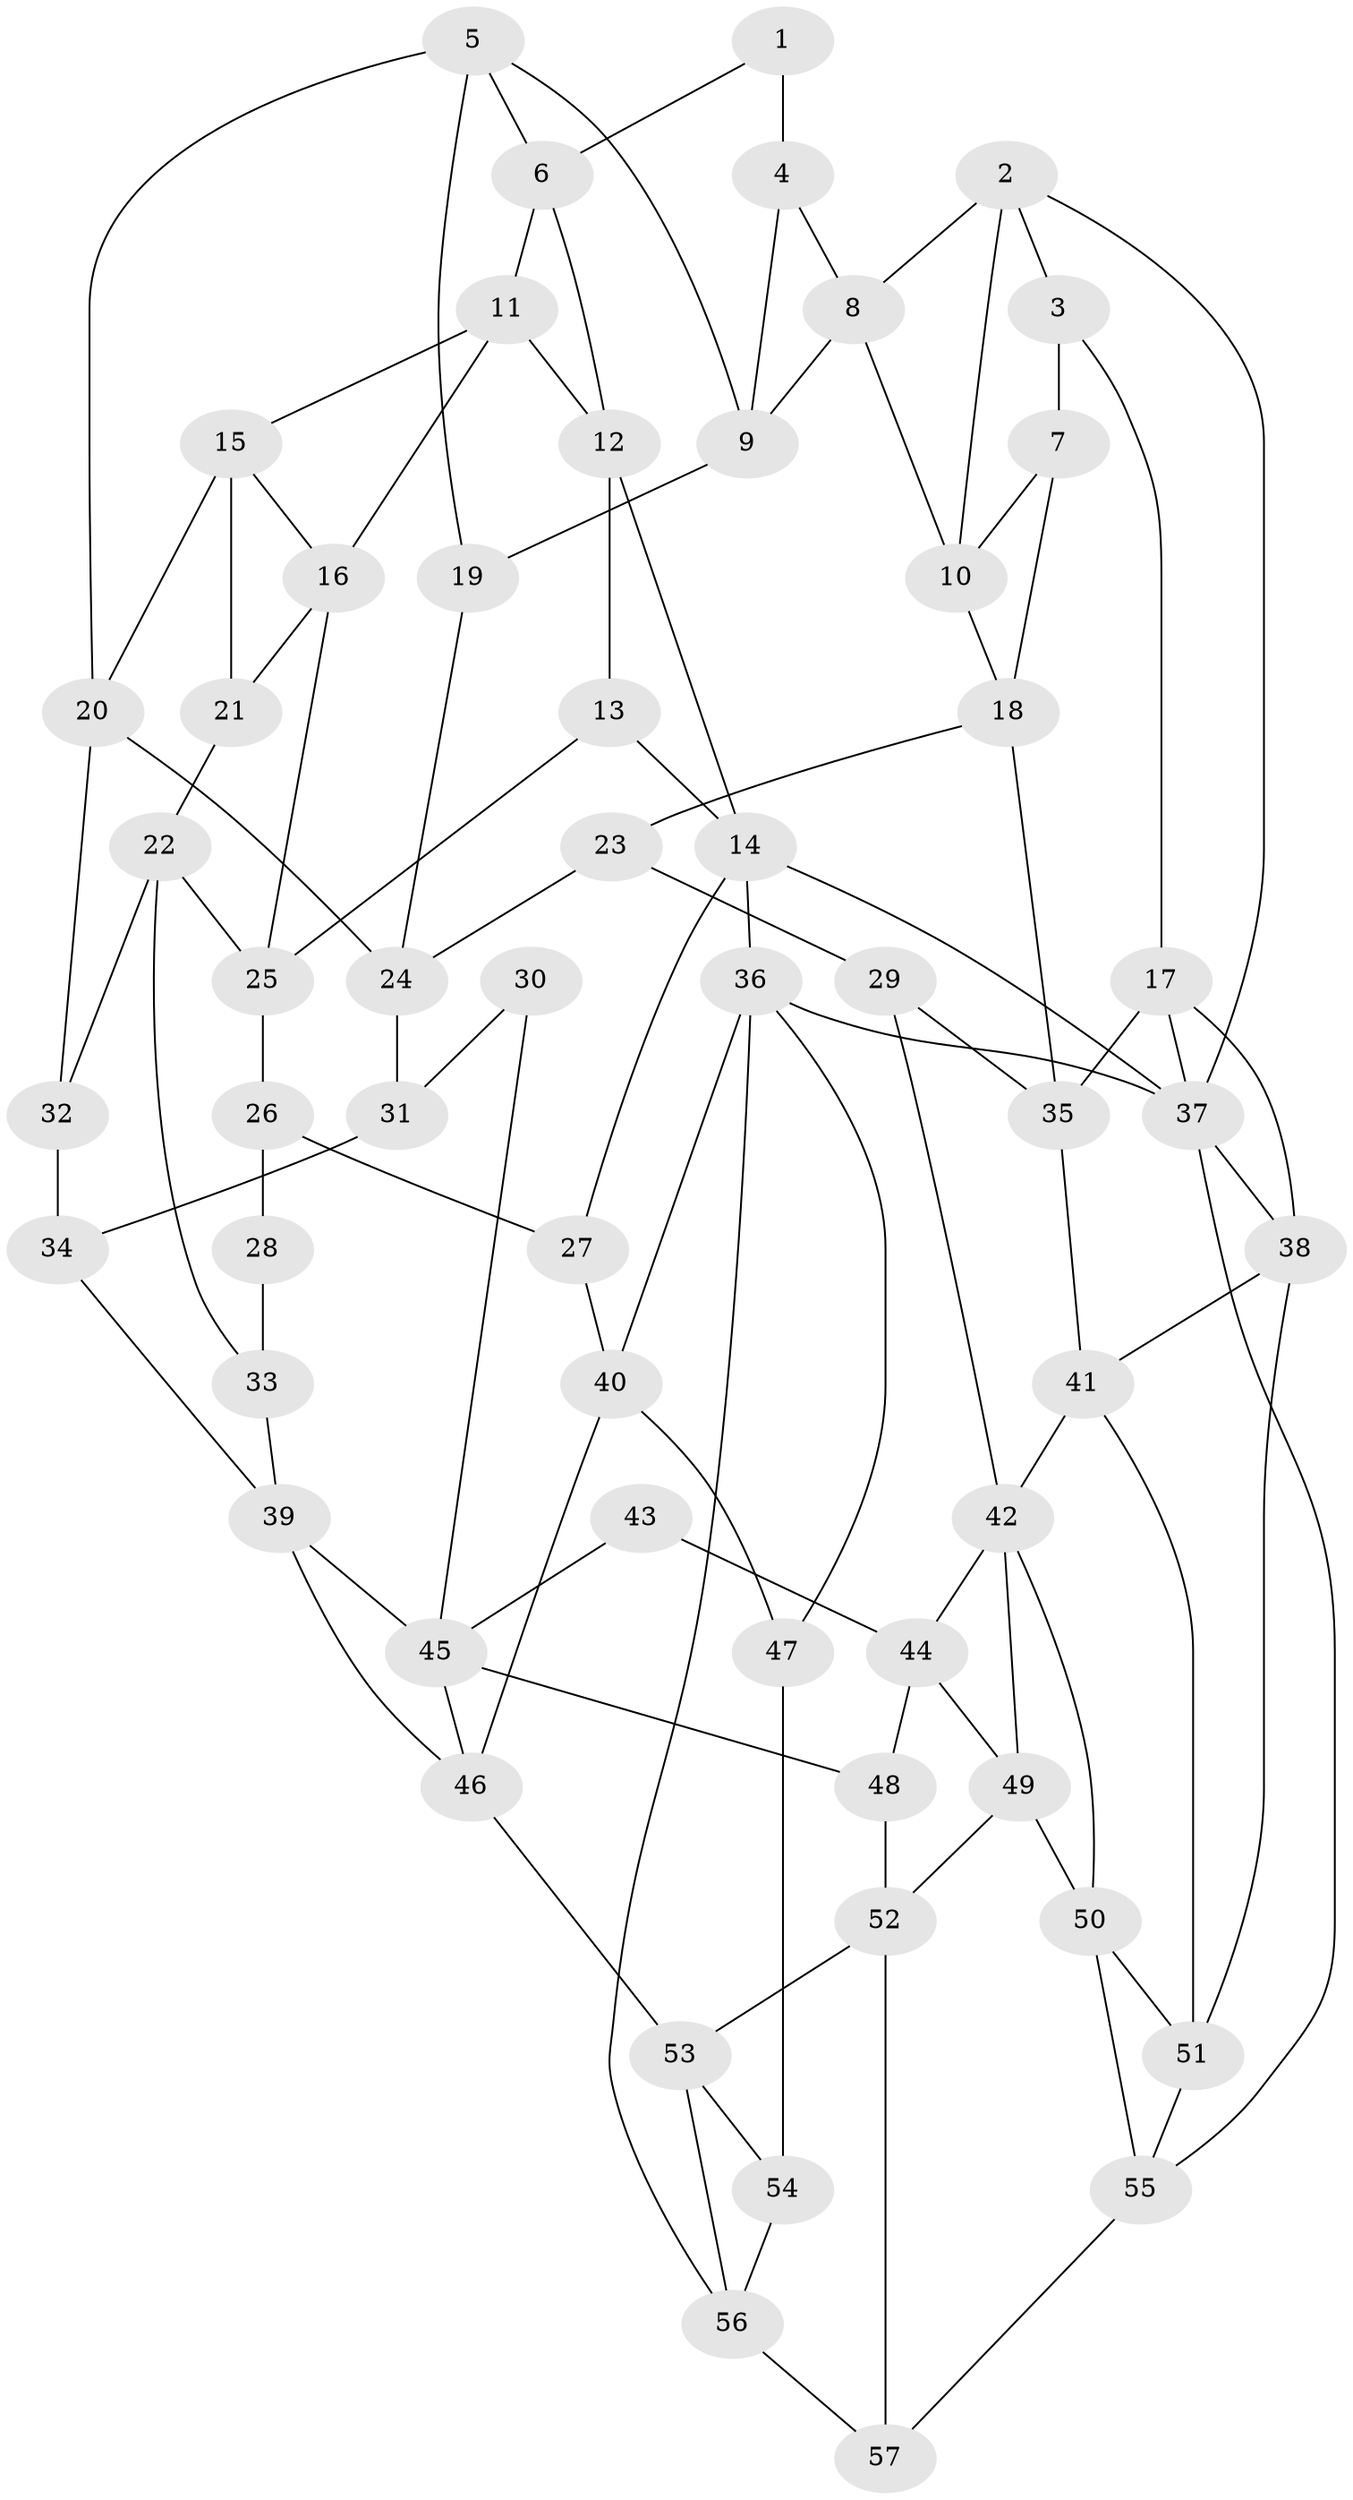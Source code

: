 // original degree distribution, {3: 0.02631578947368421, 5: 0.5, 6: 0.23684210526315788, 4: 0.23684210526315788}
// Generated by graph-tools (version 1.1) at 2025/27/03/09/25 03:27:12]
// undirected, 57 vertices, 104 edges
graph export_dot {
graph [start="1"]
  node [color=gray90,style=filled];
  1;
  2;
  3;
  4;
  5;
  6;
  7;
  8;
  9;
  10;
  11;
  12;
  13;
  14;
  15;
  16;
  17;
  18;
  19;
  20;
  21;
  22;
  23;
  24;
  25;
  26;
  27;
  28;
  29;
  30;
  31;
  32;
  33;
  34;
  35;
  36;
  37;
  38;
  39;
  40;
  41;
  42;
  43;
  44;
  45;
  46;
  47;
  48;
  49;
  50;
  51;
  52;
  53;
  54;
  55;
  56;
  57;
  1 -- 4 [weight=2.0];
  1 -- 6 [weight=1.0];
  2 -- 3 [weight=1.0];
  2 -- 8 [weight=1.0];
  2 -- 10 [weight=1.0];
  2 -- 37 [weight=1.0];
  3 -- 7 [weight=2.0];
  3 -- 17 [weight=1.0];
  4 -- 8 [weight=1.0];
  4 -- 9 [weight=1.0];
  5 -- 6 [weight=1.0];
  5 -- 9 [weight=1.0];
  5 -- 19 [weight=1.0];
  5 -- 20 [weight=1.0];
  6 -- 11 [weight=1.0];
  6 -- 12 [weight=1.0];
  7 -- 10 [weight=1.0];
  7 -- 18 [weight=1.0];
  8 -- 9 [weight=1.0];
  8 -- 10 [weight=1.0];
  9 -- 19 [weight=1.0];
  10 -- 18 [weight=1.0];
  11 -- 12 [weight=1.0];
  11 -- 15 [weight=1.0];
  11 -- 16 [weight=1.0];
  12 -- 13 [weight=1.0];
  12 -- 14 [weight=1.0];
  13 -- 14 [weight=1.0];
  13 -- 25 [weight=1.0];
  14 -- 27 [weight=1.0];
  14 -- 36 [weight=1.0];
  14 -- 37 [weight=1.0];
  15 -- 16 [weight=1.0];
  15 -- 20 [weight=1.0];
  15 -- 21 [weight=1.0];
  16 -- 21 [weight=1.0];
  16 -- 25 [weight=1.0];
  17 -- 35 [weight=1.0];
  17 -- 37 [weight=1.0];
  17 -- 38 [weight=1.0];
  18 -- 23 [weight=1.0];
  18 -- 35 [weight=1.0];
  19 -- 24 [weight=1.0];
  20 -- 24 [weight=1.0];
  20 -- 32 [weight=1.0];
  21 -- 22 [weight=1.0];
  22 -- 25 [weight=1.0];
  22 -- 32 [weight=1.0];
  22 -- 33 [weight=1.0];
  23 -- 24 [weight=1.0];
  23 -- 29 [weight=1.0];
  24 -- 31 [weight=1.0];
  25 -- 26 [weight=1.0];
  26 -- 27 [weight=1.0];
  26 -- 28 [weight=2.0];
  27 -- 40 [weight=1.0];
  28 -- 33 [weight=2.0];
  29 -- 35 [weight=1.0];
  29 -- 42 [weight=1.0];
  30 -- 31 [weight=2.0];
  30 -- 45 [weight=1.0];
  31 -- 34 [weight=1.0];
  32 -- 34 [weight=2.0];
  33 -- 39 [weight=1.0];
  34 -- 39 [weight=1.0];
  35 -- 41 [weight=1.0];
  36 -- 37 [weight=1.0];
  36 -- 40 [weight=1.0];
  36 -- 47 [weight=1.0];
  36 -- 56 [weight=1.0];
  37 -- 38 [weight=1.0];
  37 -- 55 [weight=1.0];
  38 -- 41 [weight=1.0];
  38 -- 51 [weight=1.0];
  39 -- 45 [weight=1.0];
  39 -- 46 [weight=1.0];
  40 -- 46 [weight=1.0];
  40 -- 47 [weight=1.0];
  41 -- 42 [weight=1.0];
  41 -- 51 [weight=1.0];
  42 -- 44 [weight=2.0];
  42 -- 49 [weight=1.0];
  42 -- 50 [weight=1.0];
  43 -- 44 [weight=2.0];
  43 -- 45 [weight=2.0];
  44 -- 48 [weight=1.0];
  44 -- 49 [weight=1.0];
  45 -- 46 [weight=1.0];
  45 -- 48 [weight=1.0];
  46 -- 53 [weight=1.0];
  47 -- 54 [weight=2.0];
  48 -- 52 [weight=1.0];
  49 -- 50 [weight=1.0];
  49 -- 52 [weight=1.0];
  50 -- 51 [weight=1.0];
  50 -- 55 [weight=1.0];
  51 -- 55 [weight=1.0];
  52 -- 53 [weight=1.0];
  52 -- 57 [weight=1.0];
  53 -- 54 [weight=1.0];
  53 -- 56 [weight=1.0];
  54 -- 56 [weight=1.0];
  55 -- 57 [weight=1.0];
  56 -- 57 [weight=1.0];
}
